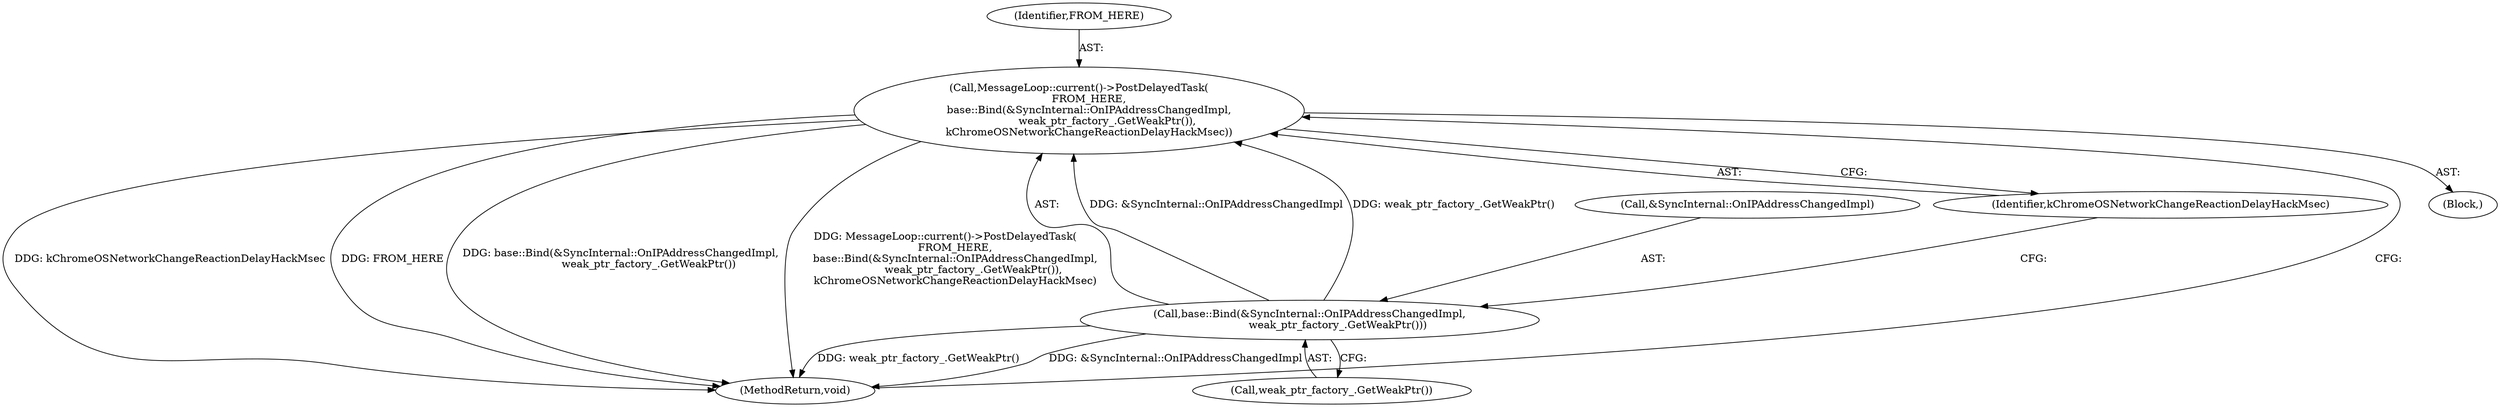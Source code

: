 digraph "1_Chrome_d6cc2749d2f90acc2d92a526c1d2cbebbc101a19@del" {
"1000115" [label="(Call,MessageLoop::current()->PostDelayedTask(\n      FROM_HERE,\n      base::Bind(&SyncInternal::OnIPAddressChangedImpl,\n                 weak_ptr_factory_.GetWeakPtr()),\n      kChromeOSNetworkChangeReactionDelayHackMsec))"];
"1000117" [label="(Call,base::Bind(&SyncInternal::OnIPAddressChangedImpl,\n                 weak_ptr_factory_.GetWeakPtr()))"];
"1000115" [label="(Call,MessageLoop::current()->PostDelayedTask(\n      FROM_HERE,\n      base::Bind(&SyncInternal::OnIPAddressChangedImpl,\n                 weak_ptr_factory_.GetWeakPtr()),\n      kChromeOSNetworkChangeReactionDelayHackMsec))"];
"1000120" [label="(Call,weak_ptr_factory_.GetWeakPtr())"];
"1000117" [label="(Call,base::Bind(&SyncInternal::OnIPAddressChangedImpl,\n                 weak_ptr_factory_.GetWeakPtr()))"];
"1000118" [label="(Call,&SyncInternal::OnIPAddressChangedImpl)"];
"1000122" [label="(MethodReturn,void)"];
"1000121" [label="(Identifier,kChromeOSNetworkChangeReactionDelayHackMsec)"];
"1000116" [label="(Identifier,FROM_HERE)"];
"1000101" [label="(Block,)"];
"1000115" -> "1000101"  [label="AST: "];
"1000115" -> "1000121"  [label="CFG: "];
"1000116" -> "1000115"  [label="AST: "];
"1000117" -> "1000115"  [label="AST: "];
"1000121" -> "1000115"  [label="AST: "];
"1000122" -> "1000115"  [label="CFG: "];
"1000115" -> "1000122"  [label="DDG: base::Bind(&SyncInternal::OnIPAddressChangedImpl,\n                 weak_ptr_factory_.GetWeakPtr())"];
"1000115" -> "1000122"  [label="DDG: MessageLoop::current()->PostDelayedTask(\n      FROM_HERE,\n      base::Bind(&SyncInternal::OnIPAddressChangedImpl,\n                 weak_ptr_factory_.GetWeakPtr()),\n      kChromeOSNetworkChangeReactionDelayHackMsec)"];
"1000115" -> "1000122"  [label="DDG: kChromeOSNetworkChangeReactionDelayHackMsec"];
"1000115" -> "1000122"  [label="DDG: FROM_HERE"];
"1000117" -> "1000115"  [label="DDG: &SyncInternal::OnIPAddressChangedImpl"];
"1000117" -> "1000115"  [label="DDG: weak_ptr_factory_.GetWeakPtr()"];
"1000117" -> "1000120"  [label="CFG: "];
"1000118" -> "1000117"  [label="AST: "];
"1000120" -> "1000117"  [label="AST: "];
"1000121" -> "1000117"  [label="CFG: "];
"1000117" -> "1000122"  [label="DDG: &SyncInternal::OnIPAddressChangedImpl"];
"1000117" -> "1000122"  [label="DDG: weak_ptr_factory_.GetWeakPtr()"];
}
